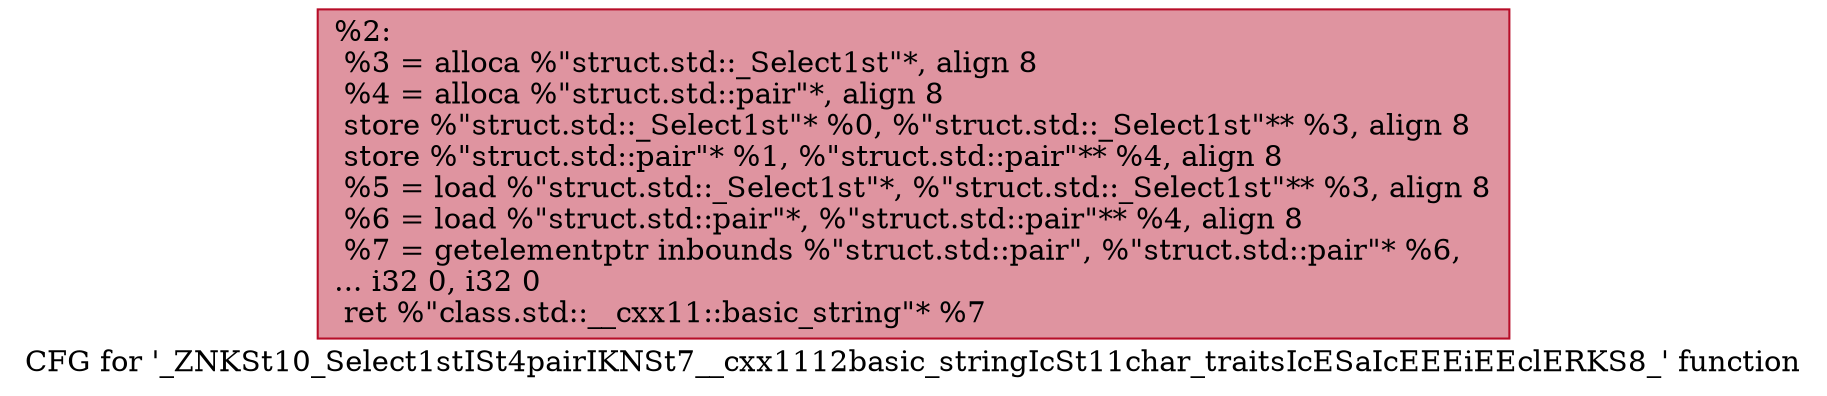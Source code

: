 digraph "CFG for '_ZNKSt10_Select1stISt4pairIKNSt7__cxx1112basic_stringIcSt11char_traitsIcESaIcEEEiEEclERKS8_' function" {
	label="CFG for '_ZNKSt10_Select1stISt4pairIKNSt7__cxx1112basic_stringIcSt11char_traitsIcESaIcEEEiEEclERKS8_' function";

	Node0x55a8467f5570 [shape=record,color="#b70d28ff", style=filled, fillcolor="#b70d2870",label="{%2:\l  %3 = alloca %\"struct.std::_Select1st\"*, align 8\l  %4 = alloca %\"struct.std::pair\"*, align 8\l  store %\"struct.std::_Select1st\"* %0, %\"struct.std::_Select1st\"** %3, align 8\l  store %\"struct.std::pair\"* %1, %\"struct.std::pair\"** %4, align 8\l  %5 = load %\"struct.std::_Select1st\"*, %\"struct.std::_Select1st\"** %3, align 8\l  %6 = load %\"struct.std::pair\"*, %\"struct.std::pair\"** %4, align 8\l  %7 = getelementptr inbounds %\"struct.std::pair\", %\"struct.std::pair\"* %6,\l... i32 0, i32 0\l  ret %\"class.std::__cxx11::basic_string\"* %7\l}"];
}
